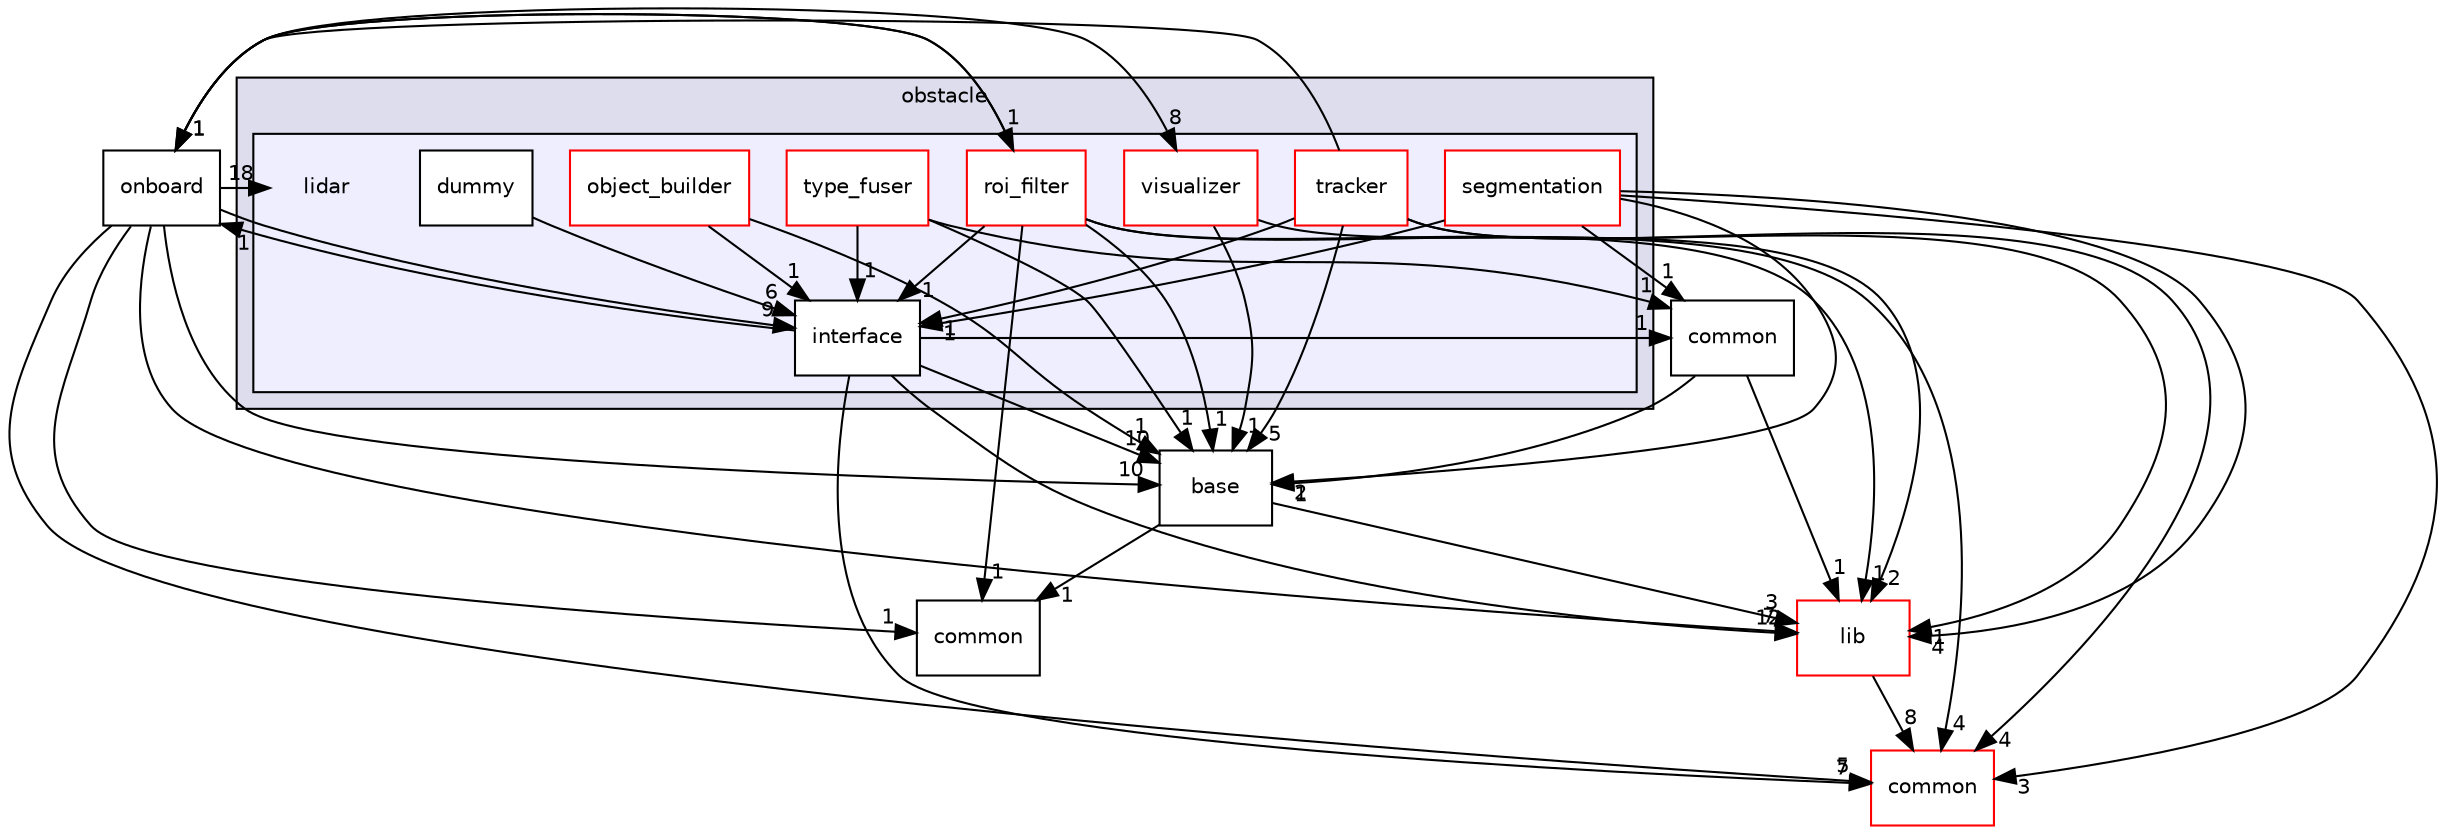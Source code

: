 digraph "modules/perception/obstacle/lidar" {
  compound=true
  node [ fontsize="10", fontname="Helvetica"];
  edge [ labelfontsize="10", labelfontname="Helvetica"];
  subgraph clusterdir_6b7f64797b2ff6c457ca9639e8cd0a85 {
    graph [ bgcolor="#ddddee", pencolor="black", label="obstacle" fontname="Helvetica", fontsize="10", URL="dir_6b7f64797b2ff6c457ca9639e8cd0a85.html"]
  subgraph clusterdir_cea3b47e46c6e7de2071488d5a5d379a {
    graph [ bgcolor="#eeeeff", pencolor="black", label="" URL="dir_cea3b47e46c6e7de2071488d5a5d379a.html"];
    dir_cea3b47e46c6e7de2071488d5a5d379a [shape=plaintext label="lidar"];
    dir_05f93b7ac3250597cf1cf815f666423b [shape=box label="dummy" color="black" fillcolor="white" style="filled" URL="dir_05f93b7ac3250597cf1cf815f666423b.html"];
    dir_0e511d950e936e02d380312a7eeeff9e [shape=box label="interface" color="black" fillcolor="white" style="filled" URL="dir_0e511d950e936e02d380312a7eeeff9e.html"];
    dir_71c9c4a3e8d97e4822e238f277be0645 [shape=box label="object_builder" color="red" fillcolor="white" style="filled" URL="dir_71c9c4a3e8d97e4822e238f277be0645.html"];
    dir_e7a67241a75e6a79730dd2862934172f [shape=box label="roi_filter" color="red" fillcolor="white" style="filled" URL="dir_e7a67241a75e6a79730dd2862934172f.html"];
    dir_ca3f7d30cddeb31bd6182953afd14f2d [shape=box label="segmentation" color="red" fillcolor="white" style="filled" URL="dir_ca3f7d30cddeb31bd6182953afd14f2d.html"];
    dir_a805d5afc39a841e3b17d99cde097c95 [shape=box label="tracker" color="red" fillcolor="white" style="filled" URL="dir_a805d5afc39a841e3b17d99cde097c95.html"];
    dir_acdb472f85482fbc57069e9738f4c815 [shape=box label="type_fuser" color="red" fillcolor="white" style="filled" URL="dir_acdb472f85482fbc57069e9738f4c815.html"];
    dir_0d68ce2da0aaab74b1129e6a2ab27397 [shape=box label="visualizer" color="red" fillcolor="white" style="filled" URL="dir_0d68ce2da0aaab74b1129e6a2ab27397.html"];
  }
  }
  dir_b7e54f8867fbb6821830910b8e5b05cd [shape=box label="common" URL="dir_b7e54f8867fbb6821830910b8e5b05cd.html"];
  dir_3220e30e13cded4e45f58b87a1a3558a [shape=box label="base" URL="dir_3220e30e13cded4e45f58b87a1a3558a.html"];
  dir_9a5e51f49964887903df6eed98080585 [shape=box label="common" fillcolor="white" style="filled" color="red" URL="dir_9a5e51f49964887903df6eed98080585.html"];
  dir_26fe869283d506fa4c34e278072f16b4 [shape=box label="onboard" URL="dir_26fe869283d506fa4c34e278072f16b4.html"];
  dir_f4b69bafa7685ee9950d2dee42a2cc60 [shape=box label="common" URL="dir_f4b69bafa7685ee9950d2dee42a2cc60.html"];
  dir_4c1a26545ee9c743bf92254028874005 [shape=box label="lib" fillcolor="white" style="filled" color="red" URL="dir_4c1a26545ee9c743bf92254028874005.html"];
  dir_05f93b7ac3250597cf1cf815f666423b->dir_0e511d950e936e02d380312a7eeeff9e [headlabel="6", labeldistance=1.5 headhref="dir_000153_000156.html"];
  dir_3220e30e13cded4e45f58b87a1a3558a->dir_b7e54f8867fbb6821830910b8e5b05cd [headlabel="1", labeldistance=1.5 headhref="dir_000037_000144.html"];
  dir_3220e30e13cded4e45f58b87a1a3558a->dir_4c1a26545ee9c743bf92254028874005 [headlabel="3", labeldistance=1.5 headhref="dir_000037_000145.html"];
  dir_ca3f7d30cddeb31bd6182953afd14f2d->dir_3220e30e13cded4e45f58b87a1a3558a [headlabel="2", labeldistance=1.5 headhref="dir_000072_000037.html"];
  dir_ca3f7d30cddeb31bd6182953afd14f2d->dir_9a5e51f49964887903df6eed98080585 [headlabel="3", labeldistance=1.5 headhref="dir_000072_000050.html"];
  dir_ca3f7d30cddeb31bd6182953afd14f2d->dir_0e511d950e936e02d380312a7eeeff9e [headlabel="1", labeldistance=1.5 headhref="dir_000072_000156.html"];
  dir_ca3f7d30cddeb31bd6182953afd14f2d->dir_f4b69bafa7685ee9950d2dee42a2cc60 [headlabel="1", labeldistance=1.5 headhref="dir_000072_000149.html"];
  dir_ca3f7d30cddeb31bd6182953afd14f2d->dir_4c1a26545ee9c743bf92254028874005 [headlabel="4", labeldistance=1.5 headhref="dir_000072_000145.html"];
  dir_0d68ce2da0aaab74b1129e6a2ab27397->dir_3220e30e13cded4e45f58b87a1a3558a [headlabel="1", labeldistance=1.5 headhref="dir_000161_000037.html"];
  dir_0d68ce2da0aaab74b1129e6a2ab27397->dir_4c1a26545ee9c743bf92254028874005 [headlabel="2", labeldistance=1.5 headhref="dir_000161_000145.html"];
  dir_0e511d950e936e02d380312a7eeeff9e->dir_3220e30e13cded4e45f58b87a1a3558a [headlabel="10", labeldistance=1.5 headhref="dir_000156_000037.html"];
  dir_0e511d950e936e02d380312a7eeeff9e->dir_9a5e51f49964887903df6eed98080585 [headlabel="7", labeldistance=1.5 headhref="dir_000156_000050.html"];
  dir_0e511d950e936e02d380312a7eeeff9e->dir_26fe869283d506fa4c34e278072f16b4 [headlabel="1", labeldistance=1.5 headhref="dir_000156_000163.html"];
  dir_0e511d950e936e02d380312a7eeeff9e->dir_f4b69bafa7685ee9950d2dee42a2cc60 [headlabel="1", labeldistance=1.5 headhref="dir_000156_000149.html"];
  dir_0e511d950e936e02d380312a7eeeff9e->dir_4c1a26545ee9c743bf92254028874005 [headlabel="12", labeldistance=1.5 headhref="dir_000156_000145.html"];
  dir_26fe869283d506fa4c34e278072f16b4->dir_b7e54f8867fbb6821830910b8e5b05cd [headlabel="1", labeldistance=1.5 headhref="dir_000163_000144.html"];
  dir_26fe869283d506fa4c34e278072f16b4->dir_3220e30e13cded4e45f58b87a1a3558a [headlabel="10", labeldistance=1.5 headhref="dir_000163_000037.html"];
  dir_26fe869283d506fa4c34e278072f16b4->dir_9a5e51f49964887903df6eed98080585 [headlabel="5", labeldistance=1.5 headhref="dir_000163_000050.html"];
  dir_26fe869283d506fa4c34e278072f16b4->dir_cea3b47e46c6e7de2071488d5a5d379a [headlabel="18", labeldistance=1.5 headhref="dir_000163_000054.html"];
  dir_26fe869283d506fa4c34e278072f16b4->dir_0d68ce2da0aaab74b1129e6a2ab27397 [headlabel="8", labeldistance=1.5 headhref="dir_000163_000161.html"];
  dir_26fe869283d506fa4c34e278072f16b4->dir_0e511d950e936e02d380312a7eeeff9e [headlabel="9", labeldistance=1.5 headhref="dir_000163_000156.html"];
  dir_26fe869283d506fa4c34e278072f16b4->dir_e7a67241a75e6a79730dd2862934172f [headlabel="1", labeldistance=1.5 headhref="dir_000163_000159.html"];
  dir_26fe869283d506fa4c34e278072f16b4->dir_4c1a26545ee9c743bf92254028874005 [headlabel="7", labeldistance=1.5 headhref="dir_000163_000145.html"];
  dir_f4b69bafa7685ee9950d2dee42a2cc60->dir_3220e30e13cded4e45f58b87a1a3558a [headlabel="1", labeldistance=1.5 headhref="dir_000149_000037.html"];
  dir_f4b69bafa7685ee9950d2dee42a2cc60->dir_4c1a26545ee9c743bf92254028874005 [headlabel="1", labeldistance=1.5 headhref="dir_000149_000145.html"];
  dir_e7a67241a75e6a79730dd2862934172f->dir_b7e54f8867fbb6821830910b8e5b05cd [headlabel="1", labeldistance=1.5 headhref="dir_000159_000144.html"];
  dir_e7a67241a75e6a79730dd2862934172f->dir_3220e30e13cded4e45f58b87a1a3558a [headlabel="1", labeldistance=1.5 headhref="dir_000159_000037.html"];
  dir_e7a67241a75e6a79730dd2862934172f->dir_9a5e51f49964887903df6eed98080585 [headlabel="4", labeldistance=1.5 headhref="dir_000159_000050.html"];
  dir_e7a67241a75e6a79730dd2862934172f->dir_0e511d950e936e02d380312a7eeeff9e [headlabel="1", labeldistance=1.5 headhref="dir_000159_000156.html"];
  dir_e7a67241a75e6a79730dd2862934172f->dir_26fe869283d506fa4c34e278072f16b4 [headlabel="1", labeldistance=1.5 headhref="dir_000159_000163.html"];
  dir_e7a67241a75e6a79730dd2862934172f->dir_4c1a26545ee9c743bf92254028874005 [headlabel="1", labeldistance=1.5 headhref="dir_000159_000145.html"];
  dir_a805d5afc39a841e3b17d99cde097c95->dir_3220e30e13cded4e45f58b87a1a3558a [headlabel="5", labeldistance=1.5 headhref="dir_000055_000037.html"];
  dir_a805d5afc39a841e3b17d99cde097c95->dir_9a5e51f49964887903df6eed98080585 [headlabel="4", labeldistance=1.5 headhref="dir_000055_000050.html"];
  dir_a805d5afc39a841e3b17d99cde097c95->dir_0e511d950e936e02d380312a7eeeff9e [headlabel="1", labeldistance=1.5 headhref="dir_000055_000156.html"];
  dir_a805d5afc39a841e3b17d99cde097c95->dir_26fe869283d506fa4c34e278072f16b4 [headlabel="1", labeldistance=1.5 headhref="dir_000055_000163.html"];
  dir_a805d5afc39a841e3b17d99cde097c95->dir_4c1a26545ee9c743bf92254028874005 [headlabel="1", labeldistance=1.5 headhref="dir_000055_000145.html"];
  dir_71c9c4a3e8d97e4822e238f277be0645->dir_3220e30e13cded4e45f58b87a1a3558a [headlabel="1", labeldistance=1.5 headhref="dir_000157_000037.html"];
  dir_71c9c4a3e8d97e4822e238f277be0645->dir_0e511d950e936e02d380312a7eeeff9e [headlabel="1", labeldistance=1.5 headhref="dir_000157_000156.html"];
  dir_4c1a26545ee9c743bf92254028874005->dir_9a5e51f49964887903df6eed98080585 [headlabel="8", labeldistance=1.5 headhref="dir_000145_000050.html"];
  dir_acdb472f85482fbc57069e9738f4c815->dir_3220e30e13cded4e45f58b87a1a3558a [headlabel="1", labeldistance=1.5 headhref="dir_000074_000037.html"];
  dir_acdb472f85482fbc57069e9738f4c815->dir_0e511d950e936e02d380312a7eeeff9e [headlabel="1", labeldistance=1.5 headhref="dir_000074_000156.html"];
  dir_acdb472f85482fbc57069e9738f4c815->dir_f4b69bafa7685ee9950d2dee42a2cc60 [headlabel="1", labeldistance=1.5 headhref="dir_000074_000149.html"];
}
